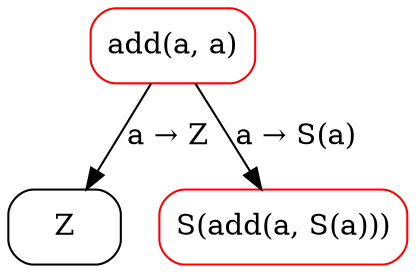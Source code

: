 digraph {
  node [shape=box, style=rounded];

  C0 [label="add(a, a)", color=red];
  C1 [label="Z"];
  C0 -> C1 [label="a → Z"];
  C2 [label="S(add(a, S(a)))", color=red];
  C0 -> C2 [label="a → S(a)"];
}
